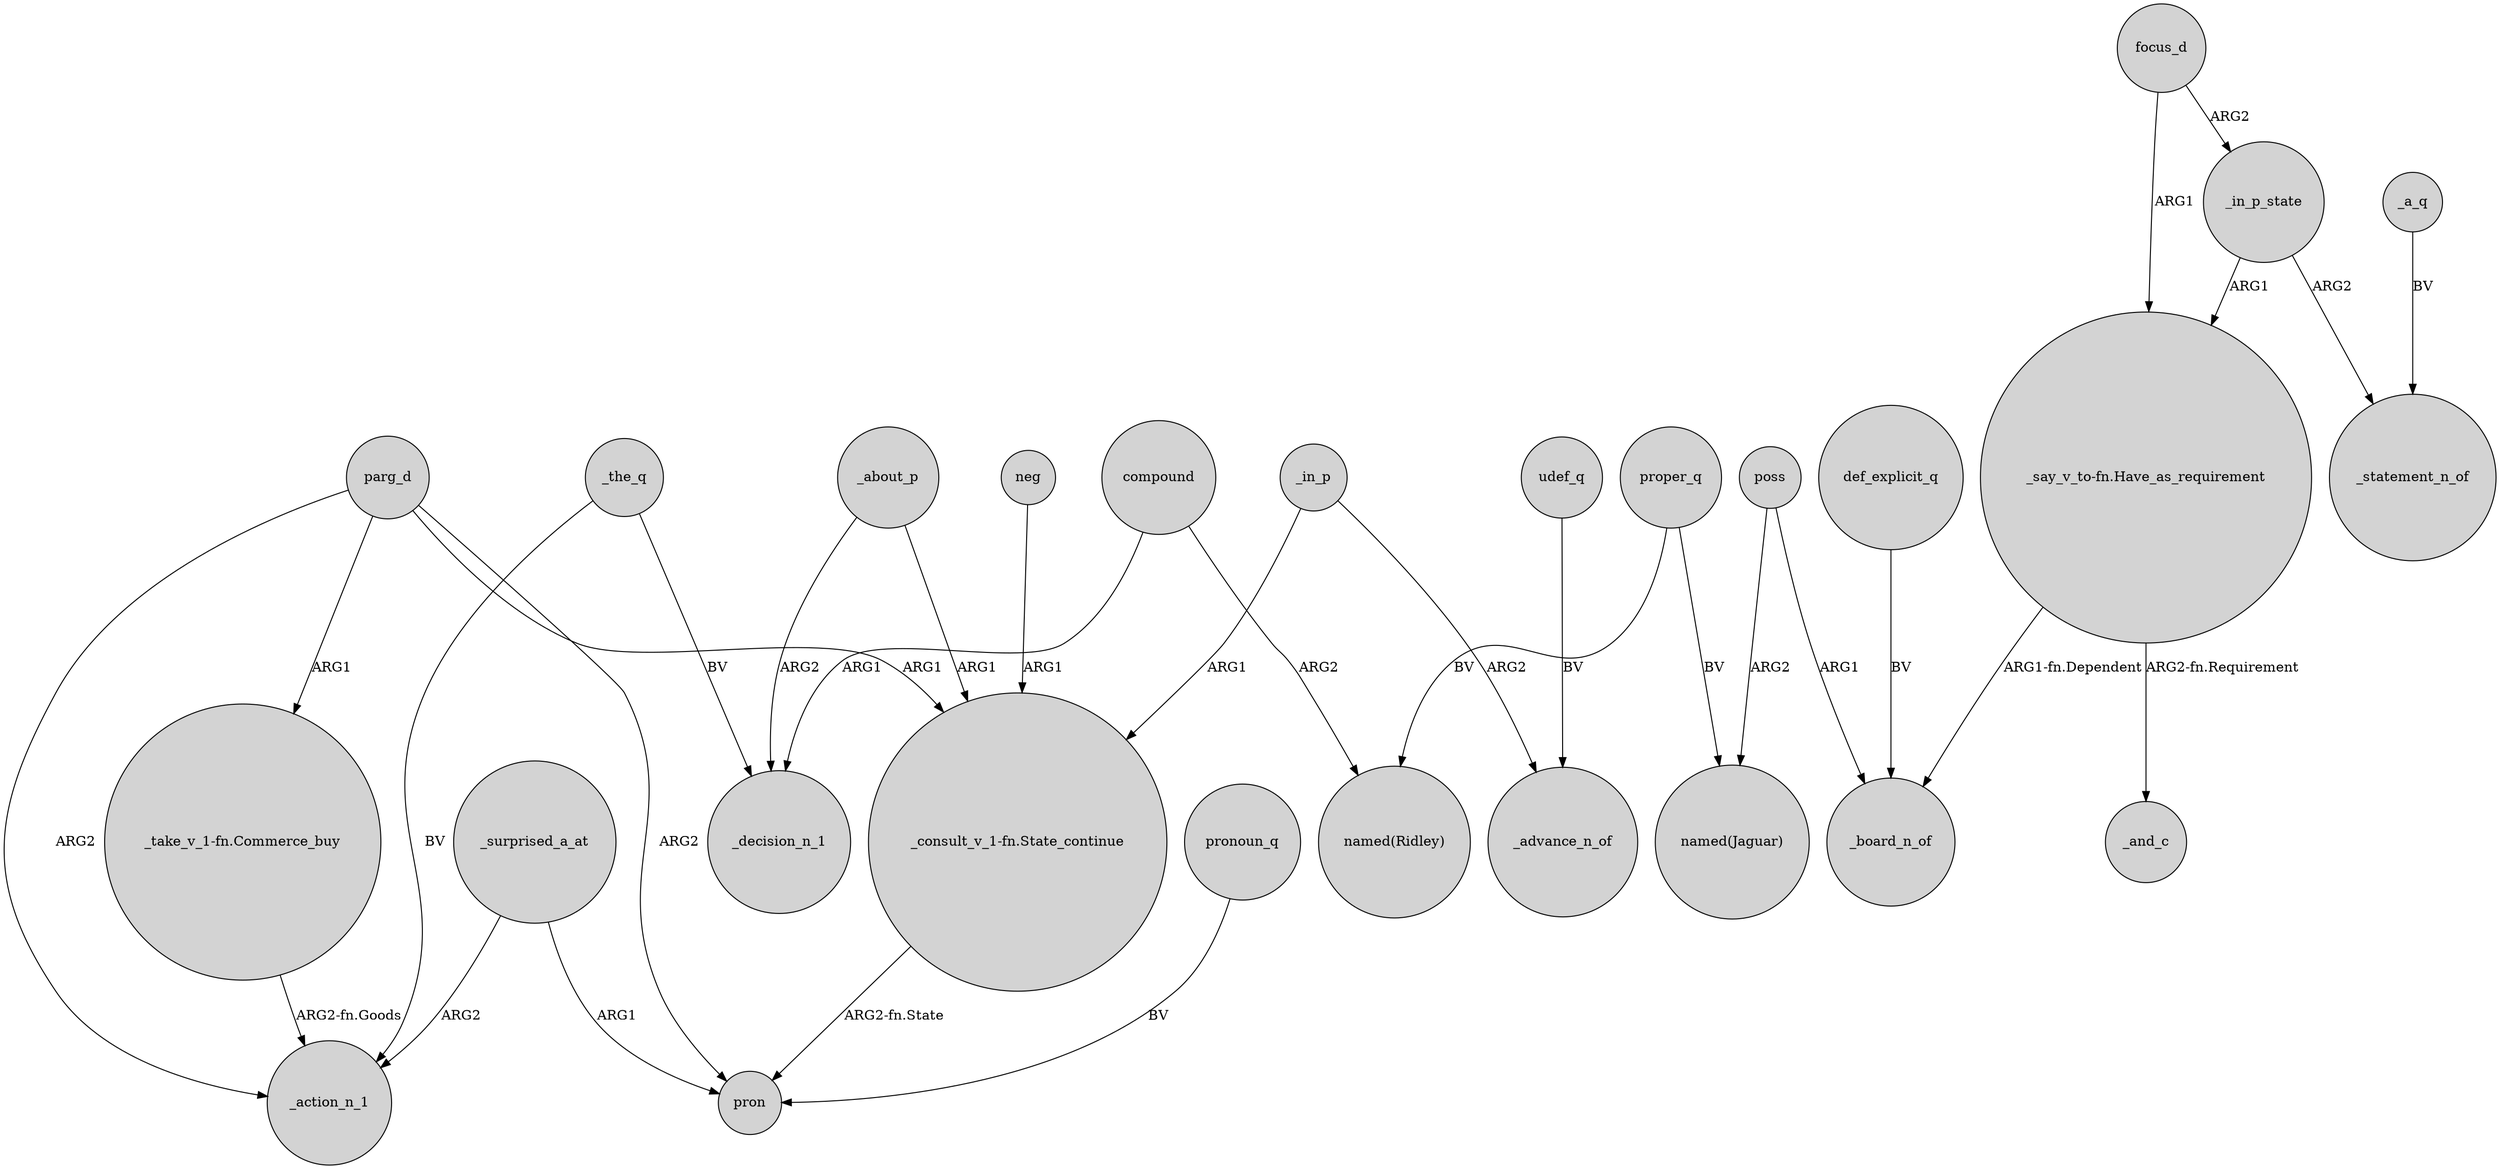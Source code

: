 digraph {
	node [shape=circle style=filled]
	_about_p -> _decision_n_1 [label=ARG2]
	proper_q -> "named(Ridley)" [label=BV]
	"_take_v_1-fn.Commerce_buy" -> _action_n_1 [label="ARG2-fn.Goods"]
	focus_d -> _in_p_state [label=ARG2]
	_about_p -> "_consult_v_1-fn.State_continue" [label=ARG1]
	def_explicit_q -> _board_n_of [label=BV]
	parg_d -> "_take_v_1-fn.Commerce_buy" [label=ARG1]
	parg_d -> "_consult_v_1-fn.State_continue" [label=ARG1]
	_surprised_a_at -> pron [label=ARG1]
	focus_d -> "_say_v_to-fn.Have_as_requirement" [label=ARG1]
	parg_d -> pron [label=ARG2]
	_in_p_state -> "_say_v_to-fn.Have_as_requirement" [label=ARG1]
	_the_q -> _action_n_1 [label=BV]
	pronoun_q -> pron [label=BV]
	neg -> "_consult_v_1-fn.State_continue" [label=ARG1]
	compound -> "named(Ridley)" [label=ARG2]
	"_consult_v_1-fn.State_continue" -> pron [label="ARG2-fn.State"]
	poss -> _board_n_of [label=ARG1]
	poss -> "named(Jaguar)" [label=ARG2]
	proper_q -> "named(Jaguar)" [label=BV]
	"_say_v_to-fn.Have_as_requirement" -> _and_c [label="ARG2-fn.Requirement"]
	"_say_v_to-fn.Have_as_requirement" -> _board_n_of [label="ARG1-fn.Dependent"]
	udef_q -> _advance_n_of [label=BV]
	_surprised_a_at -> _action_n_1 [label=ARG2]
	compound -> _decision_n_1 [label=ARG1]
	parg_d -> _action_n_1 [label=ARG2]
	_in_p_state -> _statement_n_of [label=ARG2]
	_the_q -> _decision_n_1 [label=BV]
	_in_p -> "_consult_v_1-fn.State_continue" [label=ARG1]
	_in_p -> _advance_n_of [label=ARG2]
	_a_q -> _statement_n_of [label=BV]
}
